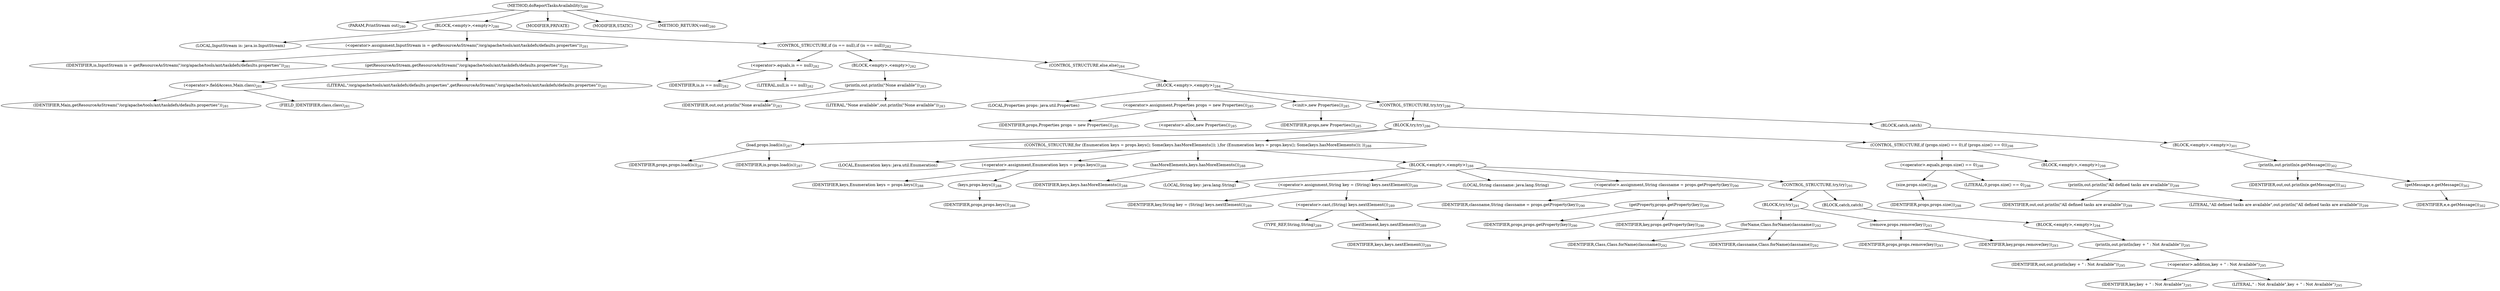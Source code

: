 digraph "doReportTasksAvailability" {  
"481" [label = <(METHOD,doReportTasksAvailability)<SUB>280</SUB>> ]
"482" [label = <(PARAM,PrintStream out)<SUB>280</SUB>> ]
"483" [label = <(BLOCK,&lt;empty&gt;,&lt;empty&gt;)<SUB>280</SUB>> ]
"484" [label = <(LOCAL,InputStream is: java.io.InputStream)> ]
"485" [label = <(&lt;operator&gt;.assignment,InputStream is = getResourceAsStream(&quot;/org/apache/tools/ant/taskdefs/defaults.properties&quot;))<SUB>281</SUB>> ]
"486" [label = <(IDENTIFIER,is,InputStream is = getResourceAsStream(&quot;/org/apache/tools/ant/taskdefs/defaults.properties&quot;))<SUB>281</SUB>> ]
"487" [label = <(getResourceAsStream,getResourceAsStream(&quot;/org/apache/tools/ant/taskdefs/defaults.properties&quot;))<SUB>281</SUB>> ]
"488" [label = <(&lt;operator&gt;.fieldAccess,Main.class)<SUB>281</SUB>> ]
"489" [label = <(IDENTIFIER,Main,getResourceAsStream(&quot;/org/apache/tools/ant/taskdefs/defaults.properties&quot;))<SUB>281</SUB>> ]
"490" [label = <(FIELD_IDENTIFIER,class,class)<SUB>281</SUB>> ]
"491" [label = <(LITERAL,&quot;/org/apache/tools/ant/taskdefs/defaults.properties&quot;,getResourceAsStream(&quot;/org/apache/tools/ant/taskdefs/defaults.properties&quot;))<SUB>281</SUB>> ]
"492" [label = <(CONTROL_STRUCTURE,if (is == null),if (is == null))<SUB>282</SUB>> ]
"493" [label = <(&lt;operator&gt;.equals,is == null)<SUB>282</SUB>> ]
"494" [label = <(IDENTIFIER,is,is == null)<SUB>282</SUB>> ]
"495" [label = <(LITERAL,null,is == null)<SUB>282</SUB>> ]
"496" [label = <(BLOCK,&lt;empty&gt;,&lt;empty&gt;)<SUB>282</SUB>> ]
"497" [label = <(println,out.println(&quot;None available&quot;))<SUB>283</SUB>> ]
"498" [label = <(IDENTIFIER,out,out.println(&quot;None available&quot;))<SUB>283</SUB>> ]
"499" [label = <(LITERAL,&quot;None available&quot;,out.println(&quot;None available&quot;))<SUB>283</SUB>> ]
"500" [label = <(CONTROL_STRUCTURE,else,else)<SUB>284</SUB>> ]
"501" [label = <(BLOCK,&lt;empty&gt;,&lt;empty&gt;)<SUB>284</SUB>> ]
"8" [label = <(LOCAL,Properties props: java.util.Properties)> ]
"502" [label = <(&lt;operator&gt;.assignment,Properties props = new Properties())<SUB>285</SUB>> ]
"503" [label = <(IDENTIFIER,props,Properties props = new Properties())<SUB>285</SUB>> ]
"504" [label = <(&lt;operator&gt;.alloc,new Properties())<SUB>285</SUB>> ]
"505" [label = <(&lt;init&gt;,new Properties())<SUB>285</SUB>> ]
"7" [label = <(IDENTIFIER,props,new Properties())<SUB>285</SUB>> ]
"506" [label = <(CONTROL_STRUCTURE,try,try)<SUB>286</SUB>> ]
"507" [label = <(BLOCK,try,try)<SUB>286</SUB>> ]
"508" [label = <(load,props.load(is))<SUB>287</SUB>> ]
"509" [label = <(IDENTIFIER,props,props.load(is))<SUB>287</SUB>> ]
"510" [label = <(IDENTIFIER,is,props.load(is))<SUB>287</SUB>> ]
"511" [label = <(CONTROL_STRUCTURE,for (Enumeration keys = props.keys(); Some(keys.hasMoreElements()); ),for (Enumeration keys = props.keys(); Some(keys.hasMoreElements()); ))<SUB>288</SUB>> ]
"512" [label = <(LOCAL,Enumeration keys: java.util.Enumeration)> ]
"513" [label = <(&lt;operator&gt;.assignment,Enumeration keys = props.keys())<SUB>288</SUB>> ]
"514" [label = <(IDENTIFIER,keys,Enumeration keys = props.keys())<SUB>288</SUB>> ]
"515" [label = <(keys,props.keys())<SUB>288</SUB>> ]
"516" [label = <(IDENTIFIER,props,props.keys())<SUB>288</SUB>> ]
"517" [label = <(hasMoreElements,keys.hasMoreElements())<SUB>288</SUB>> ]
"518" [label = <(IDENTIFIER,keys,keys.hasMoreElements())<SUB>288</SUB>> ]
"519" [label = <(BLOCK,&lt;empty&gt;,&lt;empty&gt;)<SUB>288</SUB>> ]
"520" [label = <(LOCAL,String key: java.lang.String)> ]
"521" [label = <(&lt;operator&gt;.assignment,String key = (String) keys.nextElement())<SUB>289</SUB>> ]
"522" [label = <(IDENTIFIER,key,String key = (String) keys.nextElement())<SUB>289</SUB>> ]
"523" [label = <(&lt;operator&gt;.cast,(String) keys.nextElement())<SUB>289</SUB>> ]
"524" [label = <(TYPE_REF,String,String)<SUB>289</SUB>> ]
"525" [label = <(nextElement,keys.nextElement())<SUB>289</SUB>> ]
"526" [label = <(IDENTIFIER,keys,keys.nextElement())<SUB>289</SUB>> ]
"527" [label = <(LOCAL,String classname: java.lang.String)> ]
"528" [label = <(&lt;operator&gt;.assignment,String classname = props.getProperty(key))<SUB>290</SUB>> ]
"529" [label = <(IDENTIFIER,classname,String classname = props.getProperty(key))<SUB>290</SUB>> ]
"530" [label = <(getProperty,props.getProperty(key))<SUB>290</SUB>> ]
"531" [label = <(IDENTIFIER,props,props.getProperty(key))<SUB>290</SUB>> ]
"532" [label = <(IDENTIFIER,key,props.getProperty(key))<SUB>290</SUB>> ]
"533" [label = <(CONTROL_STRUCTURE,try,try)<SUB>291</SUB>> ]
"534" [label = <(BLOCK,try,try)<SUB>291</SUB>> ]
"535" [label = <(forName,Class.forName(classname))<SUB>292</SUB>> ]
"536" [label = <(IDENTIFIER,Class,Class.forName(classname))<SUB>292</SUB>> ]
"537" [label = <(IDENTIFIER,classname,Class.forName(classname))<SUB>292</SUB>> ]
"538" [label = <(remove,props.remove(key))<SUB>293</SUB>> ]
"539" [label = <(IDENTIFIER,props,props.remove(key))<SUB>293</SUB>> ]
"540" [label = <(IDENTIFIER,key,props.remove(key))<SUB>293</SUB>> ]
"541" [label = <(BLOCK,catch,catch)> ]
"542" [label = <(BLOCK,&lt;empty&gt;,&lt;empty&gt;)<SUB>294</SUB>> ]
"543" [label = <(println,out.println(key + &quot; : Not Available&quot;))<SUB>295</SUB>> ]
"544" [label = <(IDENTIFIER,out,out.println(key + &quot; : Not Available&quot;))<SUB>295</SUB>> ]
"545" [label = <(&lt;operator&gt;.addition,key + &quot; : Not Available&quot;)<SUB>295</SUB>> ]
"546" [label = <(IDENTIFIER,key,key + &quot; : Not Available&quot;)<SUB>295</SUB>> ]
"547" [label = <(LITERAL,&quot; : Not Available&quot;,key + &quot; : Not Available&quot;)<SUB>295</SUB>> ]
"548" [label = <(CONTROL_STRUCTURE,if (props.size() == 0),if (props.size() == 0))<SUB>298</SUB>> ]
"549" [label = <(&lt;operator&gt;.equals,props.size() == 0)<SUB>298</SUB>> ]
"550" [label = <(size,props.size())<SUB>298</SUB>> ]
"551" [label = <(IDENTIFIER,props,props.size())<SUB>298</SUB>> ]
"552" [label = <(LITERAL,0,props.size() == 0)<SUB>298</SUB>> ]
"553" [label = <(BLOCK,&lt;empty&gt;,&lt;empty&gt;)<SUB>298</SUB>> ]
"554" [label = <(println,out.println(&quot;All defined tasks are available&quot;))<SUB>299</SUB>> ]
"555" [label = <(IDENTIFIER,out,out.println(&quot;All defined tasks are available&quot;))<SUB>299</SUB>> ]
"556" [label = <(LITERAL,&quot;All defined tasks are available&quot;,out.println(&quot;All defined tasks are available&quot;))<SUB>299</SUB>> ]
"557" [label = <(BLOCK,catch,catch)> ]
"558" [label = <(BLOCK,&lt;empty&gt;,&lt;empty&gt;)<SUB>301</SUB>> ]
"559" [label = <(println,out.println(e.getMessage()))<SUB>302</SUB>> ]
"560" [label = <(IDENTIFIER,out,out.println(e.getMessage()))<SUB>302</SUB>> ]
"561" [label = <(getMessage,e.getMessage())<SUB>302</SUB>> ]
"562" [label = <(IDENTIFIER,e,e.getMessage())<SUB>302</SUB>> ]
"563" [label = <(MODIFIER,PRIVATE)> ]
"564" [label = <(MODIFIER,STATIC)> ]
"565" [label = <(METHOD_RETURN,void)<SUB>280</SUB>> ]
  "481" -> "482" 
  "481" -> "483" 
  "481" -> "563" 
  "481" -> "564" 
  "481" -> "565" 
  "483" -> "484" 
  "483" -> "485" 
  "483" -> "492" 
  "485" -> "486" 
  "485" -> "487" 
  "487" -> "488" 
  "487" -> "491" 
  "488" -> "489" 
  "488" -> "490" 
  "492" -> "493" 
  "492" -> "496" 
  "492" -> "500" 
  "493" -> "494" 
  "493" -> "495" 
  "496" -> "497" 
  "497" -> "498" 
  "497" -> "499" 
  "500" -> "501" 
  "501" -> "8" 
  "501" -> "502" 
  "501" -> "505" 
  "501" -> "506" 
  "502" -> "503" 
  "502" -> "504" 
  "505" -> "7" 
  "506" -> "507" 
  "506" -> "557" 
  "507" -> "508" 
  "507" -> "511" 
  "507" -> "548" 
  "508" -> "509" 
  "508" -> "510" 
  "511" -> "512" 
  "511" -> "513" 
  "511" -> "517" 
  "511" -> "519" 
  "513" -> "514" 
  "513" -> "515" 
  "515" -> "516" 
  "517" -> "518" 
  "519" -> "520" 
  "519" -> "521" 
  "519" -> "527" 
  "519" -> "528" 
  "519" -> "533" 
  "521" -> "522" 
  "521" -> "523" 
  "523" -> "524" 
  "523" -> "525" 
  "525" -> "526" 
  "528" -> "529" 
  "528" -> "530" 
  "530" -> "531" 
  "530" -> "532" 
  "533" -> "534" 
  "533" -> "541" 
  "534" -> "535" 
  "534" -> "538" 
  "535" -> "536" 
  "535" -> "537" 
  "538" -> "539" 
  "538" -> "540" 
  "541" -> "542" 
  "542" -> "543" 
  "543" -> "544" 
  "543" -> "545" 
  "545" -> "546" 
  "545" -> "547" 
  "548" -> "549" 
  "548" -> "553" 
  "549" -> "550" 
  "549" -> "552" 
  "550" -> "551" 
  "553" -> "554" 
  "554" -> "555" 
  "554" -> "556" 
  "557" -> "558" 
  "558" -> "559" 
  "559" -> "560" 
  "559" -> "561" 
  "561" -> "562" 
}
